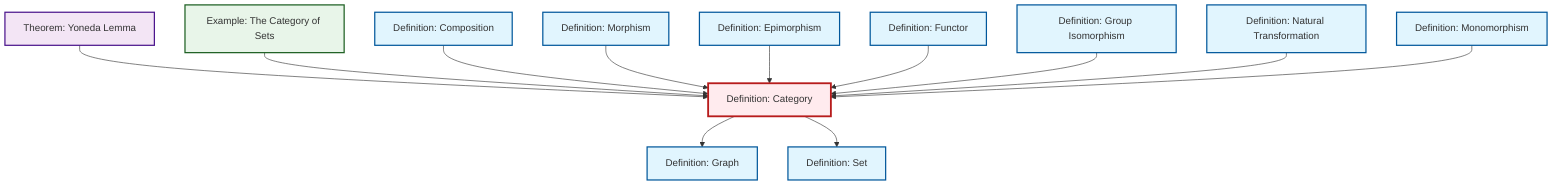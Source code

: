 graph TD
    classDef definition fill:#e1f5fe,stroke:#01579b,stroke-width:2px
    classDef theorem fill:#f3e5f5,stroke:#4a148c,stroke-width:2px
    classDef axiom fill:#fff3e0,stroke:#e65100,stroke-width:2px
    classDef example fill:#e8f5e9,stroke:#1b5e20,stroke-width:2px
    classDef current fill:#ffebee,stroke:#b71c1c,stroke-width:3px
    def-set["Definition: Set"]:::definition
    def-graph["Definition: Graph"]:::definition
    def-isomorphism["Definition: Group Isomorphism"]:::definition
    def-functor["Definition: Functor"]:::definition
    def-natural-transformation["Definition: Natural Transformation"]:::definition
    def-epimorphism["Definition: Epimorphism"]:::definition
    def-category["Definition: Category"]:::definition
    def-morphism["Definition: Morphism"]:::definition
    thm-yoneda["Theorem: Yoneda Lemma"]:::theorem
    def-composition["Definition: Composition"]:::definition
    ex-set-category["Example: The Category of Sets"]:::example
    def-monomorphism["Definition: Monomorphism"]:::definition
    thm-yoneda --> def-category
    ex-set-category --> def-category
    def-category --> def-graph
    def-composition --> def-category
    def-category --> def-set
    def-morphism --> def-category
    def-epimorphism --> def-category
    def-functor --> def-category
    def-isomorphism --> def-category
    def-natural-transformation --> def-category
    def-monomorphism --> def-category
    class def-category current